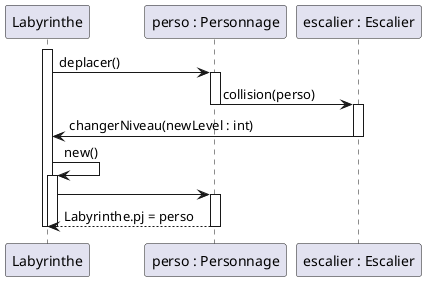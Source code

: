 @startuml
participant laby as "Labyrinthe"
participant perso as "perso : Personnage"
participant escalier as "escalier : Escalier"
activate laby
laby -> perso : deplacer()
activate perso
perso -> escalier : collision(perso)
deactivate perso
activate escalier
escalier -> laby : changerNiveau(newLevel : int)
deactivate escalier
laby -> laby : new()
activate laby
laby -> perso
activate perso
perso --> laby : Labyrinthe.pj = perso
deactivate perso
deactivate laby
deactivate laby
@enduml